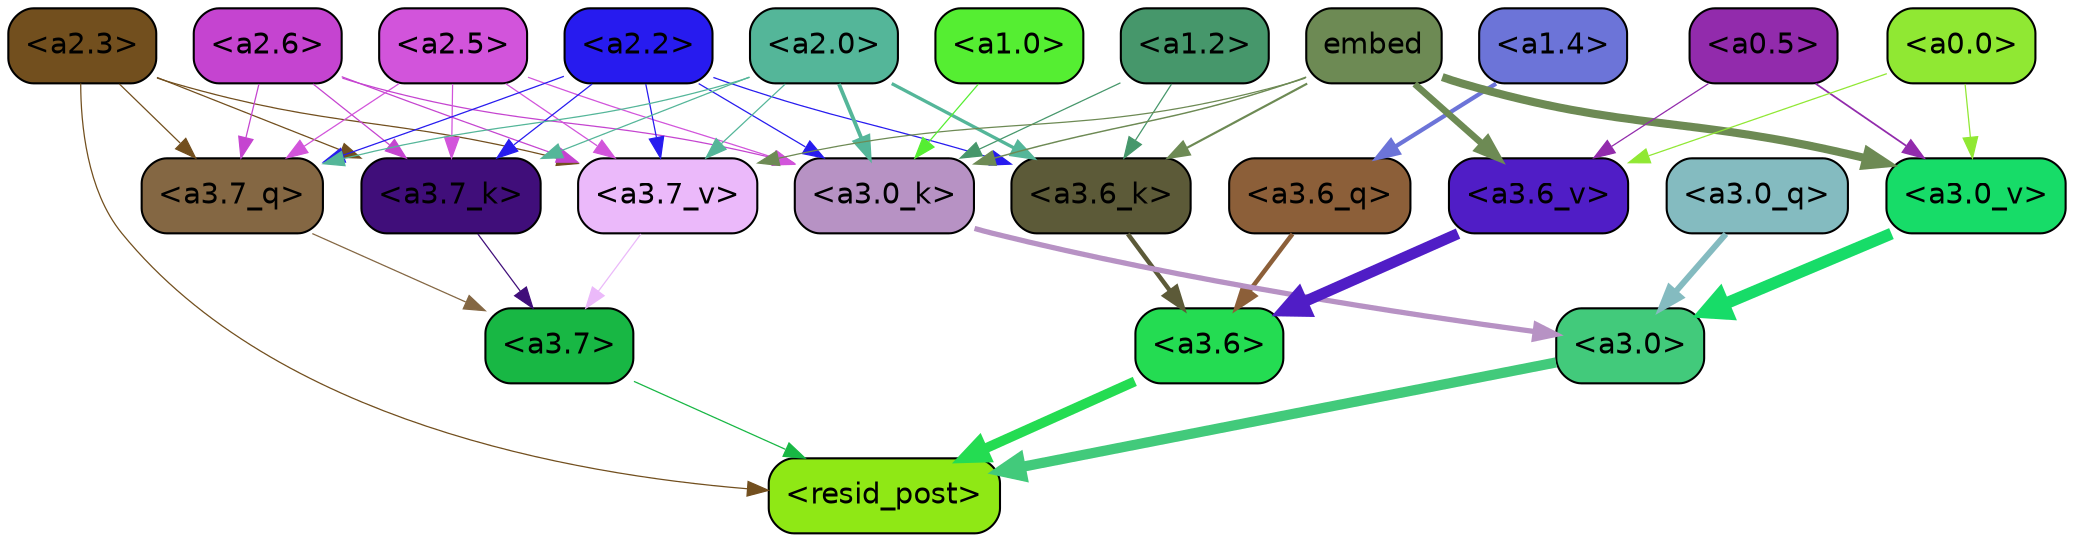 strict digraph "" {
	graph [bgcolor=transparent,
		layout=dot,
		overlap=false,
		splines=true
	];
	"<a3.7>"	[color=black,
		fillcolor="#18b744",
		fontname=Helvetica,
		shape=box,
		style="filled, rounded"];
	"<resid_post>"	[color=black,
		fillcolor="#8fe815",
		fontname=Helvetica,
		shape=box,
		style="filled, rounded"];
	"<a3.7>" -> "<resid_post>"	[color="#18b744",
		penwidth=0.6];
	"<a3.6>"	[color=black,
		fillcolor="#24dc52",
		fontname=Helvetica,
		shape=box,
		style="filled, rounded"];
	"<a3.6>" -> "<resid_post>"	[color="#24dc52",
		penwidth=4.751592040061951];
	"<a3.0>"	[color=black,
		fillcolor="#42ca7b",
		fontname=Helvetica,
		shape=box,
		style="filled, rounded"];
	"<a3.0>" -> "<resid_post>"	[color="#42ca7b",
		penwidth=4.904066681861877];
	"<a2.3>"	[color=black,
		fillcolor="#724f1e",
		fontname=Helvetica,
		shape=box,
		style="filled, rounded"];
	"<a2.3>" -> "<resid_post>"	[color="#724f1e",
		penwidth=0.6];
	"<a3.7_q>"	[color=black,
		fillcolor="#846743",
		fontname=Helvetica,
		shape=box,
		style="filled, rounded"];
	"<a2.3>" -> "<a3.7_q>"	[color="#724f1e",
		penwidth=0.6];
	"<a3.7_k>"	[color=black,
		fillcolor="#400e7a",
		fontname=Helvetica,
		shape=box,
		style="filled, rounded"];
	"<a2.3>" -> "<a3.7_k>"	[color="#724f1e",
		penwidth=0.6];
	"<a3.7_v>"	[color=black,
		fillcolor="#ebb9fa",
		fontname=Helvetica,
		shape=box,
		style="filled, rounded"];
	"<a2.3>" -> "<a3.7_v>"	[color="#724f1e",
		penwidth=0.6];
	"<a3.7_q>" -> "<a3.7>"	[color="#846743",
		penwidth=0.6];
	"<a3.6_q>"	[color=black,
		fillcolor="#8c5f39",
		fontname=Helvetica,
		shape=box,
		style="filled, rounded"];
	"<a3.6_q>" -> "<a3.6>"	[color="#8c5f39",
		penwidth=2.160832464694977];
	"<a3.0_q>"	[color=black,
		fillcolor="#84bbc0",
		fontname=Helvetica,
		shape=box,
		style="filled, rounded"];
	"<a3.0_q>" -> "<a3.0>"	[color="#84bbc0",
		penwidth=2.870753765106201];
	"<a3.7_k>" -> "<a3.7>"	[color="#400e7a",
		penwidth=0.6];
	"<a3.6_k>"	[color=black,
		fillcolor="#5c5a38",
		fontname=Helvetica,
		shape=box,
		style="filled, rounded"];
	"<a3.6_k>" -> "<a3.6>"	[color="#5c5a38",
		penwidth=2.13908451795578];
	"<a3.0_k>"	[color=black,
		fillcolor="#b792c4",
		fontname=Helvetica,
		shape=box,
		style="filled, rounded"];
	"<a3.0_k>" -> "<a3.0>"	[color="#b792c4",
		penwidth=2.520303964614868];
	"<a3.7_v>" -> "<a3.7>"	[color="#ebb9fa",
		penwidth=0.6];
	"<a3.6_v>"	[color=black,
		fillcolor="#501dc6",
		fontname=Helvetica,
		shape=box,
		style="filled, rounded"];
	"<a3.6_v>" -> "<a3.6>"	[color="#501dc6",
		penwidth=5.297133803367615];
	"<a3.0_v>"	[color=black,
		fillcolor="#17dc68",
		fontname=Helvetica,
		shape=box,
		style="filled, rounded"];
	"<a3.0_v>" -> "<a3.0>"	[color="#17dc68",
		penwidth=5.680712580680847];
	"<a2.6>"	[color=black,
		fillcolor="#c544d0",
		fontname=Helvetica,
		shape=box,
		style="filled, rounded"];
	"<a2.6>" -> "<a3.7_q>"	[color="#c544d0",
		penwidth=0.6];
	"<a2.6>" -> "<a3.7_k>"	[color="#c544d0",
		penwidth=0.6];
	"<a2.6>" -> "<a3.0_k>"	[color="#c544d0",
		penwidth=0.6];
	"<a2.6>" -> "<a3.7_v>"	[color="#c544d0",
		penwidth=0.6];
	"<a2.5>"	[color=black,
		fillcolor="#d254db",
		fontname=Helvetica,
		shape=box,
		style="filled, rounded"];
	"<a2.5>" -> "<a3.7_q>"	[color="#d254db",
		penwidth=0.6];
	"<a2.5>" -> "<a3.7_k>"	[color="#d254db",
		penwidth=0.6];
	"<a2.5>" -> "<a3.0_k>"	[color="#d254db",
		penwidth=0.6];
	"<a2.5>" -> "<a3.7_v>"	[color="#d254db",
		penwidth=0.6];
	"<a2.2>"	[color=black,
		fillcolor="#271bef",
		fontname=Helvetica,
		shape=box,
		style="filled, rounded"];
	"<a2.2>" -> "<a3.7_q>"	[color="#271bef",
		penwidth=0.6];
	"<a2.2>" -> "<a3.7_k>"	[color="#271bef",
		penwidth=0.6];
	"<a2.2>" -> "<a3.6_k>"	[color="#271bef",
		penwidth=0.6];
	"<a2.2>" -> "<a3.0_k>"	[color="#271bef",
		penwidth=0.6];
	"<a2.2>" -> "<a3.7_v>"	[color="#271bef",
		penwidth=0.6];
	"<a2.0>"	[color=black,
		fillcolor="#54b699",
		fontname=Helvetica,
		shape=box,
		style="filled, rounded"];
	"<a2.0>" -> "<a3.7_q>"	[color="#54b699",
		penwidth=0.6];
	"<a2.0>" -> "<a3.7_k>"	[color="#54b699",
		penwidth=0.6];
	"<a2.0>" -> "<a3.6_k>"	[color="#54b699",
		penwidth=1.5897698998451233];
	"<a2.0>" -> "<a3.0_k>"	[color="#54b699",
		penwidth=1.8405593037605286];
	"<a2.0>" -> "<a3.7_v>"	[color="#54b699",
		penwidth=0.6];
	"<a1.4>"	[color=black,
		fillcolor="#6c74d8",
		fontname=Helvetica,
		shape=box,
		style="filled, rounded"];
	"<a1.4>" -> "<a3.6_q>"	[color="#6c74d8",
		penwidth=2.0260728895664215];
	"<a1.2>"	[color=black,
		fillcolor="#46976b",
		fontname=Helvetica,
		shape=box,
		style="filled, rounded"];
	"<a1.2>" -> "<a3.6_k>"	[color="#46976b",
		penwidth=0.6];
	"<a1.2>" -> "<a3.0_k>"	[color="#46976b",
		penwidth=0.6];
	embed	[color=black,
		fillcolor="#6d8a54",
		fontname=Helvetica,
		shape=box,
		style="filled, rounded"];
	embed -> "<a3.6_k>"	[color="#6d8a54",
		penwidth=1.046662151813507];
	embed -> "<a3.0_k>"	[color="#6d8a54",
		penwidth=0.6995279788970947];
	embed -> "<a3.7_v>"	[color="#6d8a54",
		penwidth=0.6];
	embed -> "<a3.6_v>"	[color="#6d8a54",
		penwidth=3.1840110421180725];
	embed -> "<a3.0_v>"	[color="#6d8a54",
		penwidth=3.9005755856633186];
	"<a1.0>"	[color=black,
		fillcolor="#55ee32",
		fontname=Helvetica,
		shape=box,
		style="filled, rounded"];
	"<a1.0>" -> "<a3.0_k>"	[color="#55ee32",
		penwidth=0.6];
	"<a0.5>"	[color=black,
		fillcolor="#922bac",
		fontname=Helvetica,
		shape=box,
		style="filled, rounded"];
	"<a0.5>" -> "<a3.6_v>"	[color="#922bac",
		penwidth=0.6];
	"<a0.5>" -> "<a3.0_v>"	[color="#922bac",
		penwidth=0.8493617177009583];
	"<a0.0>"	[color=black,
		fillcolor="#90e833",
		fontname=Helvetica,
		shape=box,
		style="filled, rounded"];
	"<a0.0>" -> "<a3.6_v>"	[color="#90e833",
		penwidth=0.6];
	"<a0.0>" -> "<a3.0_v>"	[color="#90e833",
		penwidth=0.6];
}
